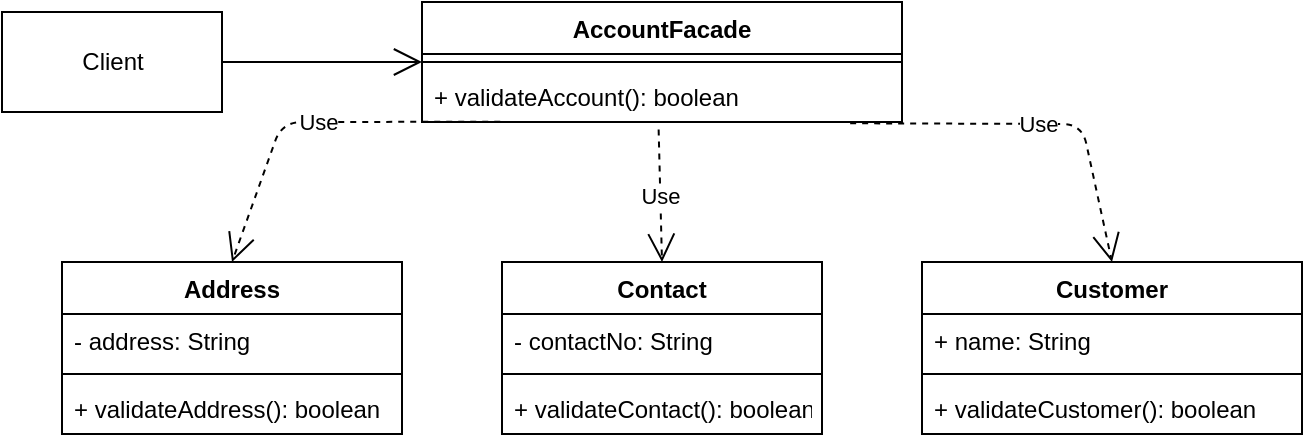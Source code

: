 <mxfile version="13.5.7" type="device"><diagram id="C5RBs43oDa-KdzZeNtuy" name="Page-1"><mxGraphModel dx="1186" dy="567" grid="1" gridSize="10" guides="1" tooltips="1" connect="1" arrows="1" fold="1" page="1" pageScale="1" pageWidth="827" pageHeight="1169" math="0" shadow="0"><root><mxCell id="WIyWlLk6GJQsqaUBKTNV-0"/><mxCell id="WIyWlLk6GJQsqaUBKTNV-1" parent="WIyWlLk6GJQsqaUBKTNV-0"/><mxCell id="AuxKS3ff8hvRgaIcmGSK-28" value="AccountFacade" style="swimlane;fontStyle=1;align=center;verticalAlign=top;childLayout=stackLayout;horizontal=1;startSize=26;horizontalStack=0;resizeParent=1;resizeParentMax=0;resizeLast=0;collapsible=1;marginBottom=0;" vertex="1" parent="WIyWlLk6GJQsqaUBKTNV-1"><mxGeometry x="280" y="230" width="240" height="60" as="geometry"/></mxCell><mxCell id="AuxKS3ff8hvRgaIcmGSK-30" value="" style="line;strokeWidth=1;fillColor=none;align=left;verticalAlign=middle;spacingTop=-1;spacingLeft=3;spacingRight=3;rotatable=0;labelPosition=right;points=[];portConstraint=eastwest;" vertex="1" parent="AuxKS3ff8hvRgaIcmGSK-28"><mxGeometry y="26" width="240" height="8" as="geometry"/></mxCell><mxCell id="AuxKS3ff8hvRgaIcmGSK-31" value="+ validateAccount(): boolean" style="text;strokeColor=none;fillColor=none;align=left;verticalAlign=top;spacingLeft=4;spacingRight=4;overflow=hidden;rotatable=0;points=[[0,0.5],[1,0.5]];portConstraint=eastwest;" vertex="1" parent="AuxKS3ff8hvRgaIcmGSK-28"><mxGeometry y="34" width="240" height="26" as="geometry"/></mxCell><mxCell id="AuxKS3ff8hvRgaIcmGSK-32" value="Address" style="swimlane;fontStyle=1;align=center;verticalAlign=top;childLayout=stackLayout;horizontal=1;startSize=26;horizontalStack=0;resizeParent=1;resizeParentMax=0;resizeLast=0;collapsible=1;marginBottom=0;" vertex="1" parent="WIyWlLk6GJQsqaUBKTNV-1"><mxGeometry x="100" y="360" width="170" height="86" as="geometry"/></mxCell><mxCell id="AuxKS3ff8hvRgaIcmGSK-33" value="- address: String" style="text;strokeColor=none;fillColor=none;align=left;verticalAlign=top;spacingLeft=4;spacingRight=4;overflow=hidden;rotatable=0;points=[[0,0.5],[1,0.5]];portConstraint=eastwest;" vertex="1" parent="AuxKS3ff8hvRgaIcmGSK-32"><mxGeometry y="26" width="170" height="26" as="geometry"/></mxCell><mxCell id="AuxKS3ff8hvRgaIcmGSK-34" value="" style="line;strokeWidth=1;fillColor=none;align=left;verticalAlign=middle;spacingTop=-1;spacingLeft=3;spacingRight=3;rotatable=0;labelPosition=right;points=[];portConstraint=eastwest;" vertex="1" parent="AuxKS3ff8hvRgaIcmGSK-32"><mxGeometry y="52" width="170" height="8" as="geometry"/></mxCell><mxCell id="AuxKS3ff8hvRgaIcmGSK-35" value="+ validateAddress(): boolean" style="text;strokeColor=none;fillColor=none;align=left;verticalAlign=top;spacingLeft=4;spacingRight=4;overflow=hidden;rotatable=0;points=[[0,0.5],[1,0.5]];portConstraint=eastwest;" vertex="1" parent="AuxKS3ff8hvRgaIcmGSK-32"><mxGeometry y="60" width="170" height="26" as="geometry"/></mxCell><mxCell id="AuxKS3ff8hvRgaIcmGSK-41" value="Customer" style="swimlane;fontStyle=1;align=center;verticalAlign=top;childLayout=stackLayout;horizontal=1;startSize=26;horizontalStack=0;resizeParent=1;resizeParentMax=0;resizeLast=0;collapsible=1;marginBottom=0;" vertex="1" parent="WIyWlLk6GJQsqaUBKTNV-1"><mxGeometry x="530" y="360" width="190" height="86" as="geometry"/></mxCell><mxCell id="AuxKS3ff8hvRgaIcmGSK-42" value="+ name: String" style="text;strokeColor=none;fillColor=none;align=left;verticalAlign=top;spacingLeft=4;spacingRight=4;overflow=hidden;rotatable=0;points=[[0,0.5],[1,0.5]];portConstraint=eastwest;" vertex="1" parent="AuxKS3ff8hvRgaIcmGSK-41"><mxGeometry y="26" width="190" height="26" as="geometry"/></mxCell><mxCell id="AuxKS3ff8hvRgaIcmGSK-43" value="" style="line;strokeWidth=1;fillColor=none;align=left;verticalAlign=middle;spacingTop=-1;spacingLeft=3;spacingRight=3;rotatable=0;labelPosition=right;points=[];portConstraint=eastwest;" vertex="1" parent="AuxKS3ff8hvRgaIcmGSK-41"><mxGeometry y="52" width="190" height="8" as="geometry"/></mxCell><mxCell id="AuxKS3ff8hvRgaIcmGSK-44" value="+ validateCustomer(): boolean" style="text;strokeColor=none;fillColor=none;align=left;verticalAlign=top;spacingLeft=4;spacingRight=4;overflow=hidden;rotatable=0;points=[[0,0.5],[1,0.5]];portConstraint=eastwest;" vertex="1" parent="AuxKS3ff8hvRgaIcmGSK-41"><mxGeometry y="60" width="190" height="26" as="geometry"/></mxCell><mxCell id="AuxKS3ff8hvRgaIcmGSK-37" value="Contact" style="swimlane;fontStyle=1;align=center;verticalAlign=top;childLayout=stackLayout;horizontal=1;startSize=26;horizontalStack=0;resizeParent=1;resizeParentMax=0;resizeLast=0;collapsible=1;marginBottom=0;" vertex="1" parent="WIyWlLk6GJQsqaUBKTNV-1"><mxGeometry x="320" y="360" width="160" height="86" as="geometry"/></mxCell><mxCell id="AuxKS3ff8hvRgaIcmGSK-38" value="- contactNo: String" style="text;strokeColor=none;fillColor=none;align=left;verticalAlign=top;spacingLeft=4;spacingRight=4;overflow=hidden;rotatable=0;points=[[0,0.5],[1,0.5]];portConstraint=eastwest;" vertex="1" parent="AuxKS3ff8hvRgaIcmGSK-37"><mxGeometry y="26" width="160" height="26" as="geometry"/></mxCell><mxCell id="AuxKS3ff8hvRgaIcmGSK-39" value="" style="line;strokeWidth=1;fillColor=none;align=left;verticalAlign=middle;spacingTop=-1;spacingLeft=3;spacingRight=3;rotatable=0;labelPosition=right;points=[];portConstraint=eastwest;" vertex="1" parent="AuxKS3ff8hvRgaIcmGSK-37"><mxGeometry y="52" width="160" height="8" as="geometry"/></mxCell><mxCell id="AuxKS3ff8hvRgaIcmGSK-40" value="+ validateContact(): boolean" style="text;strokeColor=none;fillColor=none;align=left;verticalAlign=top;spacingLeft=4;spacingRight=4;overflow=hidden;rotatable=0;points=[[0,0.5],[1,0.5]];portConstraint=eastwest;" vertex="1" parent="AuxKS3ff8hvRgaIcmGSK-37"><mxGeometry y="60" width="160" height="26" as="geometry"/></mxCell><mxCell id="AuxKS3ff8hvRgaIcmGSK-51" value="Client" style="html=1;" vertex="1" parent="WIyWlLk6GJQsqaUBKTNV-1"><mxGeometry x="70" y="235" width="110" height="50" as="geometry"/></mxCell><mxCell id="AuxKS3ff8hvRgaIcmGSK-52" value="" style="endArrow=open;endFill=1;endSize=12;html=1;entryX=0;entryY=0.5;entryDx=0;entryDy=0;" edge="1" parent="WIyWlLk6GJQsqaUBKTNV-1" source="AuxKS3ff8hvRgaIcmGSK-51" target="AuxKS3ff8hvRgaIcmGSK-28"><mxGeometry width="160" relative="1" as="geometry"><mxPoint x="480" y="190" as="sourcePoint"/><mxPoint x="640" y="190" as="targetPoint"/></mxGeometry></mxCell><mxCell id="AuxKS3ff8hvRgaIcmGSK-53" value="Use" style="endArrow=open;endSize=12;dashed=1;html=1;exitX=0.892;exitY=1.025;exitDx=0;exitDy=0;exitPerimeter=0;entryX=0.5;entryY=0;entryDx=0;entryDy=0;" edge="1" parent="WIyWlLk6GJQsqaUBKTNV-1" source="AuxKS3ff8hvRgaIcmGSK-31" target="AuxKS3ff8hvRgaIcmGSK-41"><mxGeometry width="160" relative="1" as="geometry"><mxPoint x="480" y="190" as="sourcePoint"/><mxPoint x="640" y="190" as="targetPoint"/><Array as="points"><mxPoint x="610" y="291"/></Array></mxGeometry></mxCell><mxCell id="AuxKS3ff8hvRgaIcmGSK-54" value="Use" style="endArrow=open;endSize=12;dashed=1;html=1;entryX=0.5;entryY=0;entryDx=0;entryDy=0;exitX=0.163;exitY=0.995;exitDx=0;exitDy=0;exitPerimeter=0;" edge="1" parent="WIyWlLk6GJQsqaUBKTNV-1" source="AuxKS3ff8hvRgaIcmGSK-31" target="AuxKS3ff8hvRgaIcmGSK-32"><mxGeometry width="160" relative="1" as="geometry"><mxPoint x="320" y="330" as="sourcePoint"/><mxPoint x="635" y="370" as="targetPoint"/><Array as="points"><mxPoint x="210" y="290"/></Array></mxGeometry></mxCell><mxCell id="AuxKS3ff8hvRgaIcmGSK-55" value="Use" style="endArrow=open;endSize=12;dashed=1;html=1;exitX=0.493;exitY=1.146;exitDx=0;exitDy=0;entryX=0.5;entryY=0;entryDx=0;entryDy=0;exitPerimeter=0;" edge="1" parent="WIyWlLk6GJQsqaUBKTNV-1" source="AuxKS3ff8hvRgaIcmGSK-31" target="AuxKS3ff8hvRgaIcmGSK-37"><mxGeometry width="160" relative="1" as="geometry"><mxPoint x="514.08" y="310.65" as="sourcePoint"/><mxPoint x="645" y="380" as="targetPoint"/></mxGeometry></mxCell></root></mxGraphModel></diagram></mxfile>